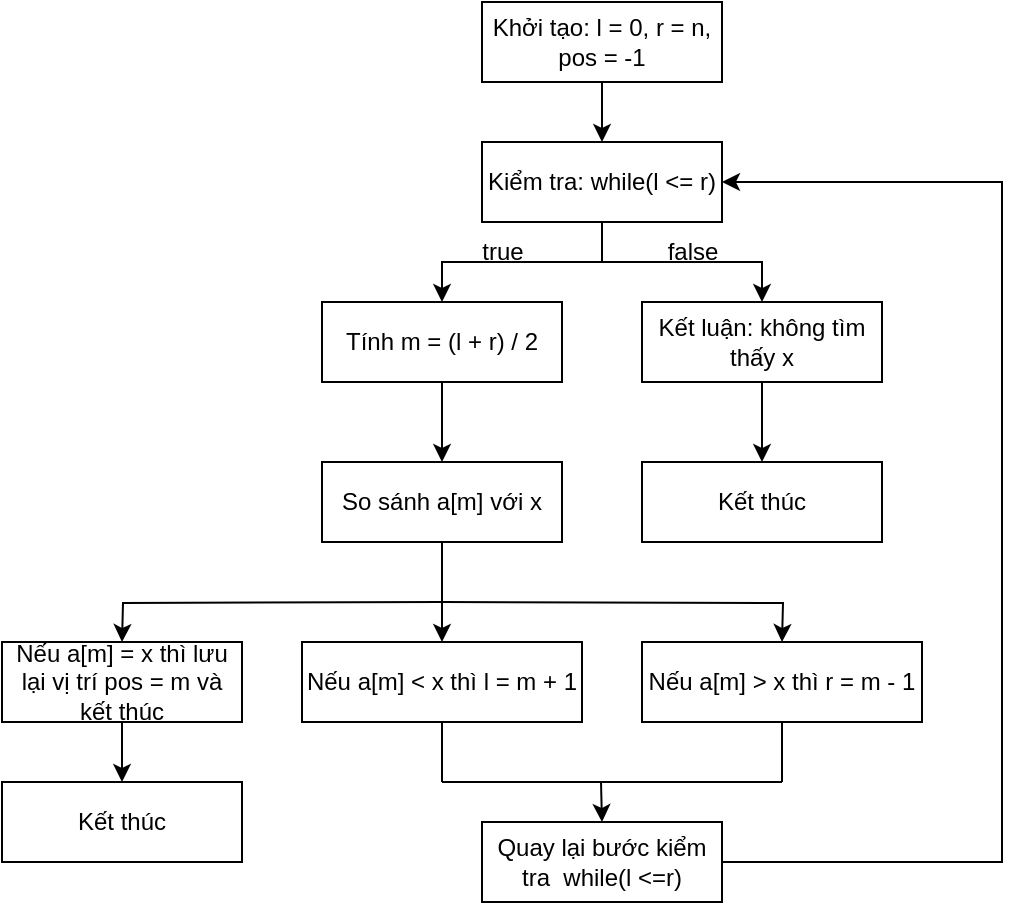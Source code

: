 <mxfile version="25.0.3">
  <diagram name="Trang-1" id="W7wvo7irQG2GsOjbSbBp">
    <mxGraphModel dx="933" dy="440" grid="1" gridSize="10" guides="1" tooltips="1" connect="1" arrows="1" fold="1" page="1" pageScale="1" pageWidth="827" pageHeight="1169" math="0" shadow="0">
      <root>
        <mxCell id="0" />
        <mxCell id="1" parent="0" />
        <mxCell id="YjPTm54jxEDe_l8TPZ4h-14" style="rounded=0;orthogonalLoop=1;jettySize=auto;html=1;entryX=0.5;entryY=0;entryDx=0;entryDy=0;" edge="1" parent="1" source="YjPTm54jxEDe_l8TPZ4h-13" target="YjPTm54jxEDe_l8TPZ4h-15">
          <mxGeometry relative="1" as="geometry">
            <mxPoint x="397.5" y="130" as="targetPoint" />
          </mxGeometry>
        </mxCell>
        <mxCell id="YjPTm54jxEDe_l8TPZ4h-13" value="Khởi tạo: l = 0, r = n, pos = -1" style="whiteSpace=wrap;html=1;align=center;" vertex="1" parent="1">
          <mxGeometry x="360" y="90" width="120" height="40" as="geometry" />
        </mxCell>
        <mxCell id="YjPTm54jxEDe_l8TPZ4h-16" style="edgeStyle=orthogonalEdgeStyle;rounded=0;orthogonalLoop=1;jettySize=auto;html=1;entryX=0.5;entryY=0;entryDx=0;entryDy=0;" edge="1" parent="1" source="YjPTm54jxEDe_l8TPZ4h-15" target="YjPTm54jxEDe_l8TPZ4h-18">
          <mxGeometry relative="1" as="geometry">
            <mxPoint x="420" y="200" as="targetPoint" />
            <Array as="points">
              <mxPoint x="420" y="220" />
              <mxPoint x="340" y="220" />
            </Array>
          </mxGeometry>
        </mxCell>
        <mxCell id="YjPTm54jxEDe_l8TPZ4h-15" value="Kiểm tra: while(l &amp;lt;= r)" style="whiteSpace=wrap;html=1;align=center;" vertex="1" parent="1">
          <mxGeometry x="360" y="160" width="120" height="40" as="geometry" />
        </mxCell>
        <mxCell id="YjPTm54jxEDe_l8TPZ4h-25" style="edgeStyle=orthogonalEdgeStyle;rounded=0;orthogonalLoop=1;jettySize=auto;html=1;entryX=0.5;entryY=0;entryDx=0;entryDy=0;" edge="1" parent="1" source="YjPTm54jxEDe_l8TPZ4h-18" target="YjPTm54jxEDe_l8TPZ4h-24">
          <mxGeometry relative="1" as="geometry" />
        </mxCell>
        <mxCell id="YjPTm54jxEDe_l8TPZ4h-18" value="Tính m = (l + r) / 2" style="whiteSpace=wrap;html=1;align=center;" vertex="1" parent="1">
          <mxGeometry x="280" y="240" width="120" height="40" as="geometry" />
        </mxCell>
        <mxCell id="YjPTm54jxEDe_l8TPZ4h-19" value="true" style="text;html=1;align=center;verticalAlign=middle;resizable=0;points=[];autosize=1;strokeColor=none;fillColor=none;" vertex="1" parent="1">
          <mxGeometry x="350" y="200" width="40" height="30" as="geometry" />
        </mxCell>
        <mxCell id="YjPTm54jxEDe_l8TPZ4h-20" value="Kết luận: không tìm thấy x" style="whiteSpace=wrap;html=1;align=center;" vertex="1" parent="1">
          <mxGeometry x="440" y="240" width="120" height="40" as="geometry" />
        </mxCell>
        <mxCell id="YjPTm54jxEDe_l8TPZ4h-23" value="false" style="text;html=1;align=center;verticalAlign=middle;resizable=0;points=[];autosize=1;strokeColor=none;fillColor=none;" vertex="1" parent="1">
          <mxGeometry x="440" y="200" width="50" height="30" as="geometry" />
        </mxCell>
        <mxCell id="YjPTm54jxEDe_l8TPZ4h-24" value="So sánh a[m] với x" style="whiteSpace=wrap;html=1;align=center;" vertex="1" parent="1">
          <mxGeometry x="280" y="320" width="120" height="40" as="geometry" />
        </mxCell>
        <mxCell id="YjPTm54jxEDe_l8TPZ4h-26" value="" style="endArrow=classic;html=1;rounded=0;entryX=0.5;entryY=0;entryDx=0;entryDy=0;edgeStyle=orthogonalEdgeStyle;" edge="1" parent="1" target="YjPTm54jxEDe_l8TPZ4h-20">
          <mxGeometry width="50" height="50" relative="1" as="geometry">
            <mxPoint x="420" y="200" as="sourcePoint" />
            <mxPoint x="460" y="250" as="targetPoint" />
            <Array as="points">
              <mxPoint x="420" y="220" />
              <mxPoint x="500" y="220" />
            </Array>
          </mxGeometry>
        </mxCell>
        <mxCell id="YjPTm54jxEDe_l8TPZ4h-28" value="Nếu a[m] = x thì lưu lại vị trí pos = m và kết thúc" style="whiteSpace=wrap;html=1;align=center;" vertex="1" parent="1">
          <mxGeometry x="120" y="410" width="120" height="40" as="geometry" />
        </mxCell>
        <mxCell id="YjPTm54jxEDe_l8TPZ4h-29" value="Nếu a[m] &amp;lt; x thì l = m + 1" style="whiteSpace=wrap;html=1;align=center;" vertex="1" parent="1">
          <mxGeometry x="270" y="410" width="140" height="40" as="geometry" />
        </mxCell>
        <mxCell id="YjPTm54jxEDe_l8TPZ4h-30" value="Nếu a[m] &amp;gt; x thì r = m - 1" style="whiteSpace=wrap;html=1;align=center;" vertex="1" parent="1">
          <mxGeometry x="440" y="410" width="140" height="40" as="geometry" />
        </mxCell>
        <mxCell id="YjPTm54jxEDe_l8TPZ4h-31" value="" style="endArrow=classic;html=1;rounded=0;edgeStyle=orthogonalEdgeStyle;" edge="1" parent="1">
          <mxGeometry width="50" height="50" relative="1" as="geometry">
            <mxPoint x="340" y="390" as="sourcePoint" />
            <mxPoint x="510" y="410" as="targetPoint" />
          </mxGeometry>
        </mxCell>
        <mxCell id="YjPTm54jxEDe_l8TPZ4h-32" value="" style="endArrow=classic;html=1;rounded=0;" edge="1" parent="1">
          <mxGeometry width="50" height="50" relative="1" as="geometry">
            <mxPoint x="340" y="380" as="sourcePoint" />
            <mxPoint x="340" y="410" as="targetPoint" />
          </mxGeometry>
        </mxCell>
        <mxCell id="YjPTm54jxEDe_l8TPZ4h-33" value="" style="endArrow=classic;html=1;rounded=0;edgeStyle=orthogonalEdgeStyle;" edge="1" parent="1">
          <mxGeometry width="50" height="50" relative="1" as="geometry">
            <mxPoint x="340" y="390" as="sourcePoint" />
            <mxPoint x="180" y="410" as="targetPoint" />
          </mxGeometry>
        </mxCell>
        <mxCell id="YjPTm54jxEDe_l8TPZ4h-34" value="" style="endArrow=none;html=1;rounded=0;" edge="1" parent="1">
          <mxGeometry width="50" height="50" relative="1" as="geometry">
            <mxPoint x="340" y="390" as="sourcePoint" />
            <mxPoint x="340" y="360" as="targetPoint" />
          </mxGeometry>
        </mxCell>
        <mxCell id="YjPTm54jxEDe_l8TPZ4h-35" value="" style="endArrow=none;html=1;rounded=0;exitX=0.5;exitY=1;exitDx=0;exitDy=0;" edge="1" parent="1" source="YjPTm54jxEDe_l8TPZ4h-29">
          <mxGeometry width="50" height="50" relative="1" as="geometry">
            <mxPoint x="390" y="490" as="sourcePoint" />
            <mxPoint x="340" y="480" as="targetPoint" />
          </mxGeometry>
        </mxCell>
        <mxCell id="YjPTm54jxEDe_l8TPZ4h-36" value="" style="endArrow=none;html=1;rounded=0;exitX=0.5;exitY=1;exitDx=0;exitDy=0;" edge="1" parent="1" source="YjPTm54jxEDe_l8TPZ4h-30">
          <mxGeometry width="50" height="50" relative="1" as="geometry">
            <mxPoint x="390" y="490" as="sourcePoint" />
            <mxPoint x="510" y="480" as="targetPoint" />
          </mxGeometry>
        </mxCell>
        <mxCell id="YjPTm54jxEDe_l8TPZ4h-37" value="" style="endArrow=none;html=1;rounded=0;" edge="1" parent="1">
          <mxGeometry width="50" height="50" relative="1" as="geometry">
            <mxPoint x="340" y="480" as="sourcePoint" />
            <mxPoint x="510" y="480" as="targetPoint" />
          </mxGeometry>
        </mxCell>
        <mxCell id="YjPTm54jxEDe_l8TPZ4h-39" value="" style="endArrow=classic;html=1;rounded=0;" edge="1" parent="1">
          <mxGeometry width="50" height="50" relative="1" as="geometry">
            <mxPoint x="419.5" y="480" as="sourcePoint" />
            <mxPoint x="420" y="500" as="targetPoint" />
          </mxGeometry>
        </mxCell>
        <mxCell id="YjPTm54jxEDe_l8TPZ4h-40" value="Quay lại bước kiểm tra&amp;nbsp; while(l &amp;lt;=r)" style="whiteSpace=wrap;html=1;align=center;" vertex="1" parent="1">
          <mxGeometry x="360" y="500" width="120" height="40" as="geometry" />
        </mxCell>
        <mxCell id="YjPTm54jxEDe_l8TPZ4h-41" value="Kết thúc" style="whiteSpace=wrap;html=1;align=center;" vertex="1" parent="1">
          <mxGeometry x="440" y="320" width="120" height="40" as="geometry" />
        </mxCell>
        <mxCell id="YjPTm54jxEDe_l8TPZ4h-42" value="" style="endArrow=classic;html=1;rounded=0;exitX=0.5;exitY=1;exitDx=0;exitDy=0;entryX=0.5;entryY=0;entryDx=0;entryDy=0;" edge="1" parent="1" source="YjPTm54jxEDe_l8TPZ4h-20" target="YjPTm54jxEDe_l8TPZ4h-41">
          <mxGeometry width="50" height="50" relative="1" as="geometry">
            <mxPoint x="580" y="380" as="sourcePoint" />
            <mxPoint x="630" y="330" as="targetPoint" />
          </mxGeometry>
        </mxCell>
        <mxCell id="YjPTm54jxEDe_l8TPZ4h-43" value="Kết thúc" style="whiteSpace=wrap;html=1;align=center;" vertex="1" parent="1">
          <mxGeometry x="120" y="480" width="120" height="40" as="geometry" />
        </mxCell>
        <mxCell id="YjPTm54jxEDe_l8TPZ4h-44" value="" style="endArrow=classic;html=1;rounded=0;exitX=0.5;exitY=1;exitDx=0;exitDy=0;" edge="1" parent="1" source="YjPTm54jxEDe_l8TPZ4h-28">
          <mxGeometry width="50" height="50" relative="1" as="geometry">
            <mxPoint x="540" y="460" as="sourcePoint" />
            <mxPoint x="180" y="480" as="targetPoint" />
          </mxGeometry>
        </mxCell>
        <mxCell id="YjPTm54jxEDe_l8TPZ4h-46" value="" style="endArrow=classic;html=1;rounded=0;exitX=1;exitY=0.5;exitDx=0;exitDy=0;entryX=1;entryY=0.5;entryDx=0;entryDy=0;edgeStyle=elbowEdgeStyle;elbow=vertical;" edge="1" parent="1" source="YjPTm54jxEDe_l8TPZ4h-40" target="YjPTm54jxEDe_l8TPZ4h-15">
          <mxGeometry width="50" height="50" relative="1" as="geometry">
            <mxPoint x="560" y="370" as="sourcePoint" />
            <mxPoint x="610" y="320" as="targetPoint" />
            <Array as="points">
              <mxPoint x="620" y="360" />
            </Array>
          </mxGeometry>
        </mxCell>
      </root>
    </mxGraphModel>
  </diagram>
</mxfile>
